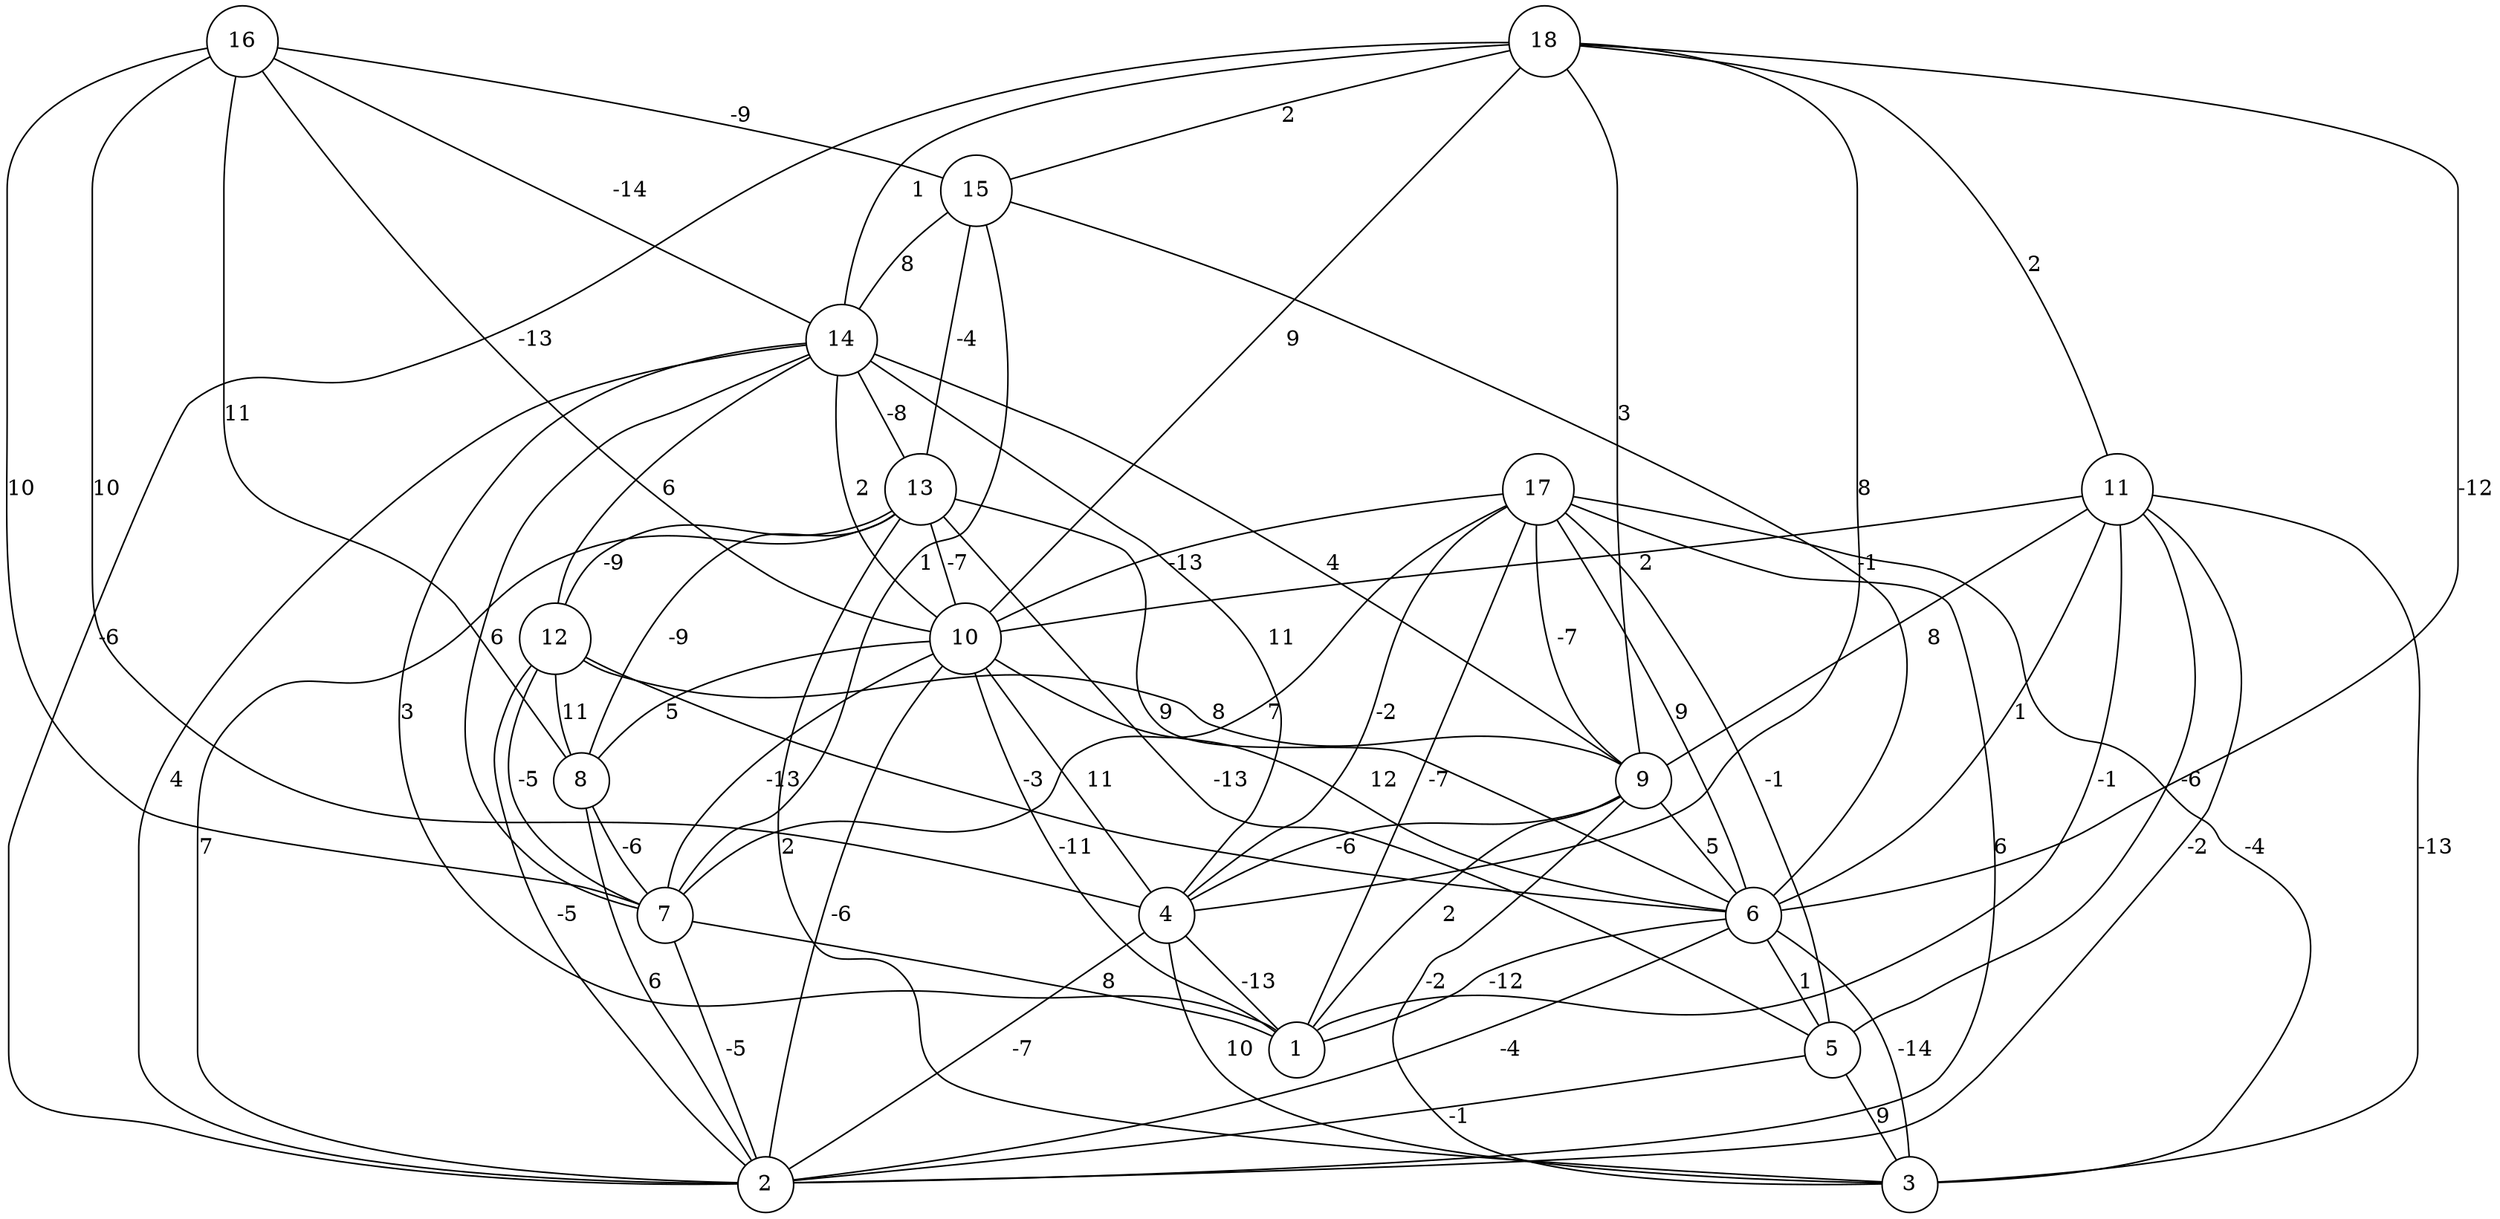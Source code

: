 graph { 
	 fontname="Helvetica,Arial,sans-serif" 
	 node [shape = circle]; 
	 18 -- 2 [label = "-6"];
	 18 -- 4 [label = "8"];
	 18 -- 6 [label = "-12"];
	 18 -- 9 [label = "3"];
	 18 -- 10 [label = "9"];
	 18 -- 11 [label = "2"];
	 18 -- 14 [label = "1"];
	 18 -- 15 [label = "2"];
	 17 -- 1 [label = "-7"];
	 17 -- 2 [label = "6"];
	 17 -- 3 [label = "-4"];
	 17 -- 4 [label = "-2"];
	 17 -- 5 [label = "-1"];
	 17 -- 6 [label = "9"];
	 17 -- 7 [label = "7"];
	 17 -- 9 [label = "-7"];
	 17 -- 10 [label = "-13"];
	 16 -- 4 [label = "10"];
	 16 -- 7 [label = "10"];
	 16 -- 8 [label = "11"];
	 16 -- 10 [label = "-13"];
	 16 -- 14 [label = "-14"];
	 16 -- 15 [label = "-9"];
	 15 -- 6 [label = "-1"];
	 15 -- 7 [label = "1"];
	 15 -- 13 [label = "-4"];
	 15 -- 14 [label = "8"];
	 14 -- 1 [label = "3"];
	 14 -- 2 [label = "4"];
	 14 -- 4 [label = "11"];
	 14 -- 7 [label = "6"];
	 14 -- 9 [label = "4"];
	 14 -- 10 [label = "2"];
	 14 -- 12 [label = "6"];
	 14 -- 13 [label = "-8"];
	 13 -- 2 [label = "7"];
	 13 -- 3 [label = "2"];
	 13 -- 5 [label = "-13"];
	 13 -- 6 [label = "9"];
	 13 -- 8 [label = "-9"];
	 13 -- 10 [label = "-7"];
	 13 -- 12 [label = "-9"];
	 12 -- 2 [label = "-5"];
	 12 -- 6 [label = "-3"];
	 12 -- 7 [label = "-5"];
	 12 -- 8 [label = "11"];
	 12 -- 9 [label = "8"];
	 11 -- 1 [label = "-1"];
	 11 -- 2 [label = "-2"];
	 11 -- 3 [label = "-13"];
	 11 -- 5 [label = "-6"];
	 11 -- 6 [label = "1"];
	 11 -- 9 [label = "8"];
	 11 -- 10 [label = "2"];
	 10 -- 1 [label = "-11"];
	 10 -- 2 [label = "-6"];
	 10 -- 4 [label = "11"];
	 10 -- 6 [label = "12"];
	 10 -- 7 [label = "-13"];
	 10 -- 8 [label = "5"];
	 9 -- 1 [label = "2"];
	 9 -- 3 [label = "-2"];
	 9 -- 4 [label = "-6"];
	 9 -- 6 [label = "5"];
	 8 -- 2 [label = "6"];
	 8 -- 7 [label = "-6"];
	 7 -- 1 [label = "8"];
	 7 -- 2 [label = "-5"];
	 6 -- 1 [label = "-12"];
	 6 -- 2 [label = "-4"];
	 6 -- 3 [label = "-14"];
	 6 -- 5 [label = "1"];
	 5 -- 2 [label = "-1"];
	 5 -- 3 [label = "9"];
	 4 -- 1 [label = "-13"];
	 4 -- 2 [label = "-7"];
	 4 -- 3 [label = "10"];
	 1;
	 2;
	 3;
	 4;
	 5;
	 6;
	 7;
	 8;
	 9;
	 10;
	 11;
	 12;
	 13;
	 14;
	 15;
	 16;
	 17;
	 18;
}
